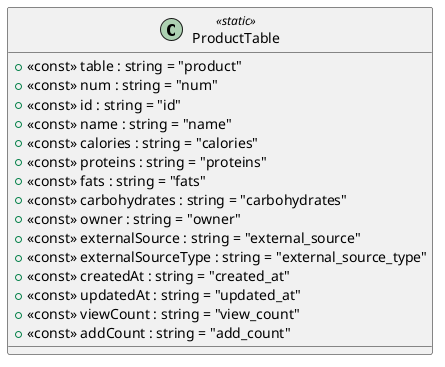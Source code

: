 @startuml
class ProductTable <<static>> {
    + <<const>> table : string = "product"
    + <<const>> num : string = "num"
    + <<const>> id : string = "id"
    + <<const>> name : string = "name"
    + <<const>> calories : string = "calories"
    + <<const>> proteins : string = "proteins"
    + <<const>> fats : string = "fats"
    + <<const>> carbohydrates : string = "carbohydrates"
    + <<const>> owner : string = "owner"
    + <<const>> externalSource : string = "external_source"
    + <<const>> externalSourceType : string = "external_source_type"
    + <<const>> createdAt : string = "created_at"
    + <<const>> updatedAt : string = "updated_at"
    + <<const>> viewCount : string = "view_count"
    + <<const>> addCount : string = "add_count"
}
@enduml
